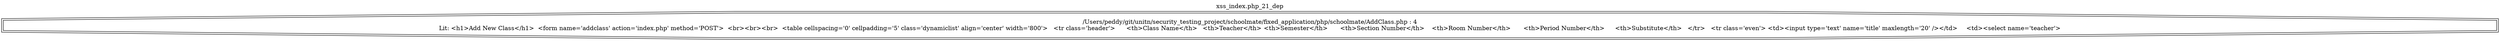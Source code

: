 digraph cfg {
  label="xss_index.php_21_dep";
  labelloc=t;
  n1 [shape=doubleoctagon, label="/Users/peddy/git/unitn/security_testing_project/schoolmate/fixed_application/php/schoolmate/AddClass.php : 4\nLit: <h1>Add New Class</h1>  <form name='addclass' action='index.php' method='POST'>  <br><br><br>  <table cellspacing='0' cellpadding='5' class='dynamiclist' align='center' width='800'>   <tr class='header'>	<th>Class Name</th>	<th>Teacher</th>	<th>Semester</th>	<th>Section Number</th>	<th>Room Number</th>	<th>Period Number</th>	<th>Substitute</th>   </tr>   <tr class='even'>	<td><input type='text' name='title' maxlength='20' /></td>	<td><select name='teacher'>\n"];
}

